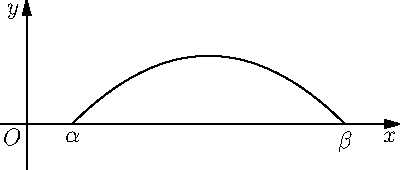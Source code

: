 size(200);
import graph;
real a=1;
real b=7;

real f(real x){return (-1/6)*(x-a)*(x-b);}
draw(graph(f,a,b));
xlimits(a-1,b+1);
ylimits(-1,f((a+b)/2)+1);
label("$O$",(0,0),SW);
label("$\alpha$",a,S);
label("$\beta$",b,S);
axes("$x$","$y$",Arrow());
